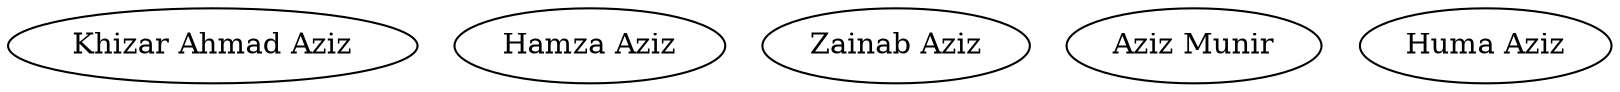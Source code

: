 digraph {
	"Khizar Ahmad Aziz" [label="Khizar Ahmad Aziz"]
	"Hamza Aziz" [label="Hamza Aziz"]
	"Zainab Aziz" [label="Zainab Aziz"]
	"Aziz Munir" [label="Aziz Munir"]
	"Huma Aziz" [label="Huma Aziz"]
}
